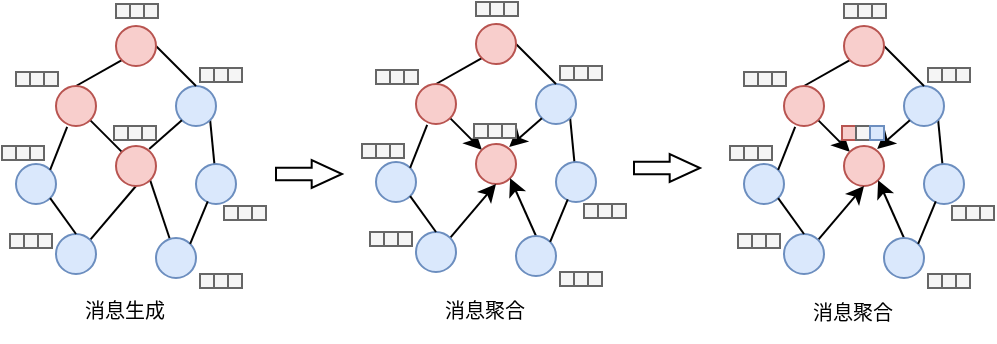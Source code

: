 <mxfile version="26.1.1">
  <diagram name="第 1 页" id="XuyaThHmIciKX3uBg7B0">
    <mxGraphModel dx="661" dy="395" grid="1" gridSize="10" guides="1" tooltips="1" connect="1" arrows="1" fold="1" page="1" pageScale="1" pageWidth="827" pageHeight="1169" math="0" shadow="0">
      <root>
        <mxCell id="0" />
        <mxCell id="1" parent="0" />
        <mxCell id="wruX1AdouDGclrCkDgOv-1" style="rounded=0;orthogonalLoop=1;jettySize=auto;html=1;exitX=0.5;exitY=0;exitDx=0;exitDy=0;entryX=0;entryY=1;entryDx=0;entryDy=0;endArrow=none;startFill=0;" edge="1" parent="1" source="wruX1AdouDGclrCkDgOv-3" target="wruX1AdouDGclrCkDgOv-14">
          <mxGeometry relative="1" as="geometry" />
        </mxCell>
        <mxCell id="wruX1AdouDGclrCkDgOv-2" style="edgeStyle=none;rounded=0;orthogonalLoop=1;jettySize=auto;html=1;exitX=1;exitY=1;exitDx=0;exitDy=0;entryX=0;entryY=0;entryDx=0;entryDy=0;endArrow=none;startFill=0;" edge="1" parent="1" source="wruX1AdouDGclrCkDgOv-3" target="wruX1AdouDGclrCkDgOv-8">
          <mxGeometry relative="1" as="geometry" />
        </mxCell>
        <mxCell id="wruX1AdouDGclrCkDgOv-3" value="" style="ellipse;whiteSpace=wrap;html=1;aspect=fixed;fillColor=#f8cecc;strokeColor=#b85450;" vertex="1" parent="1">
          <mxGeometry x="143" y="184" width="20" height="20" as="geometry" />
        </mxCell>
        <mxCell id="wruX1AdouDGclrCkDgOv-4" style="edgeStyle=none;rounded=0;orthogonalLoop=1;jettySize=auto;html=1;exitX=1;exitY=1;exitDx=0;exitDy=0;endArrow=none;startFill=0;" edge="1" parent="1" source="wruX1AdouDGclrCkDgOv-5" target="wruX1AdouDGclrCkDgOv-9">
          <mxGeometry relative="1" as="geometry" />
        </mxCell>
        <mxCell id="wruX1AdouDGclrCkDgOv-5" value="" style="ellipse;whiteSpace=wrap;html=1;aspect=fixed;fillColor=#dae8fc;strokeColor=#6c8ebf;" vertex="1" parent="1">
          <mxGeometry x="203" y="184" width="20" height="20" as="geometry" />
        </mxCell>
        <mxCell id="wruX1AdouDGclrCkDgOv-6" style="edgeStyle=none;rounded=0;orthogonalLoop=1;jettySize=auto;html=1;exitX=0.5;exitY=1;exitDx=0;exitDy=0;entryX=1;entryY=0;entryDx=0;entryDy=0;endArrow=none;startFill=0;" edge="1" parent="1" source="wruX1AdouDGclrCkDgOv-8" target="wruX1AdouDGclrCkDgOv-10">
          <mxGeometry relative="1" as="geometry" />
        </mxCell>
        <mxCell id="wruX1AdouDGclrCkDgOv-7" style="edgeStyle=none;rounded=0;orthogonalLoop=1;jettySize=auto;html=1;exitX=1;exitY=1;exitDx=0;exitDy=0;endArrow=none;startFill=0;" edge="1" parent="1" source="wruX1AdouDGclrCkDgOv-8" target="wruX1AdouDGclrCkDgOv-11">
          <mxGeometry relative="1" as="geometry" />
        </mxCell>
        <mxCell id="wruX1AdouDGclrCkDgOv-8" value="" style="ellipse;whiteSpace=wrap;html=1;aspect=fixed;fillColor=#f8cecc;strokeColor=#b85450;" vertex="1" parent="1">
          <mxGeometry x="173" y="214" width="20" height="20" as="geometry" />
        </mxCell>
        <mxCell id="wruX1AdouDGclrCkDgOv-9" value="" style="ellipse;whiteSpace=wrap;html=1;aspect=fixed;fillColor=#dae8fc;strokeColor=#6c8ebf;" vertex="1" parent="1">
          <mxGeometry x="213" y="223" width="20" height="20" as="geometry" />
        </mxCell>
        <mxCell id="wruX1AdouDGclrCkDgOv-10" value="" style="ellipse;whiteSpace=wrap;html=1;aspect=fixed;fillColor=#dae8fc;strokeColor=#6c8ebf;" vertex="1" parent="1">
          <mxGeometry x="143" y="258" width="20" height="20" as="geometry" />
        </mxCell>
        <mxCell id="wruX1AdouDGclrCkDgOv-11" value="" style="ellipse;whiteSpace=wrap;html=1;aspect=fixed;fillColor=#dae8fc;strokeColor=#6c8ebf;" vertex="1" parent="1">
          <mxGeometry x="193" y="260" width="20" height="20" as="geometry" />
        </mxCell>
        <mxCell id="wruX1AdouDGclrCkDgOv-12" value="" style="ellipse;whiteSpace=wrap;html=1;aspect=fixed;fillColor=#dae8fc;strokeColor=#6c8ebf;" vertex="1" parent="1">
          <mxGeometry x="123" y="223" width="20" height="20" as="geometry" />
        </mxCell>
        <mxCell id="wruX1AdouDGclrCkDgOv-13" style="rounded=0;orthogonalLoop=1;jettySize=auto;html=1;exitX=1;exitY=0.5;exitDx=0;exitDy=0;entryX=0.5;entryY=0;entryDx=0;entryDy=0;endArrow=none;startFill=0;" edge="1" parent="1" source="wruX1AdouDGclrCkDgOv-14" target="wruX1AdouDGclrCkDgOv-5">
          <mxGeometry relative="1" as="geometry" />
        </mxCell>
        <mxCell id="wruX1AdouDGclrCkDgOv-14" value="" style="ellipse;whiteSpace=wrap;html=1;aspect=fixed;fillColor=#f8cecc;strokeColor=#b85450;" vertex="1" parent="1">
          <mxGeometry x="173" y="154" width="20" height="20" as="geometry" />
        </mxCell>
        <mxCell id="wruX1AdouDGclrCkDgOv-15" style="edgeStyle=none;rounded=0;orthogonalLoop=1;jettySize=auto;html=1;exitX=0;exitY=1;exitDx=0;exitDy=0;entryX=0.83;entryY=0.072;entryDx=0;entryDy=0;entryPerimeter=0;endArrow=none;startFill=0;" edge="1" parent="1" source="wruX1AdouDGclrCkDgOv-5" target="wruX1AdouDGclrCkDgOv-8">
          <mxGeometry relative="1" as="geometry" />
        </mxCell>
        <mxCell id="wruX1AdouDGclrCkDgOv-16" style="edgeStyle=none;rounded=0;orthogonalLoop=1;jettySize=auto;html=1;exitX=1;exitY=0;exitDx=0;exitDy=0;entryX=0.294;entryY=0.932;entryDx=0;entryDy=0;entryPerimeter=0;endArrow=none;startFill=0;" edge="1" parent="1" source="wruX1AdouDGclrCkDgOv-11" target="wruX1AdouDGclrCkDgOv-9">
          <mxGeometry relative="1" as="geometry" />
        </mxCell>
        <mxCell id="wruX1AdouDGclrCkDgOv-17" style="edgeStyle=none;rounded=0;orthogonalLoop=1;jettySize=auto;html=1;exitX=1;exitY=0;exitDx=0;exitDy=0;entryX=0.279;entryY=1.022;entryDx=0;entryDy=0;entryPerimeter=0;endArrow=none;startFill=0;" edge="1" parent="1" source="wruX1AdouDGclrCkDgOv-12" target="wruX1AdouDGclrCkDgOv-3">
          <mxGeometry relative="1" as="geometry" />
        </mxCell>
        <mxCell id="wruX1AdouDGclrCkDgOv-18" style="edgeStyle=none;rounded=0;orthogonalLoop=1;jettySize=auto;html=1;exitX=1;exitY=1;exitDx=0;exitDy=0;endArrow=none;startFill=0;entryX=0.5;entryY=0;entryDx=0;entryDy=0;" edge="1" parent="1" source="wruX1AdouDGclrCkDgOv-12" target="wruX1AdouDGclrCkDgOv-10">
          <mxGeometry relative="1" as="geometry">
            <mxPoint x="150" y="260" as="targetPoint" />
          </mxGeometry>
        </mxCell>
        <mxCell id="wruX1AdouDGclrCkDgOv-19" value="消息生成" style="text;html=1;align=center;verticalAlign=middle;resizable=0;points=[];autosize=1;strokeColor=none;fillColor=none;fontSize=10;" vertex="1" parent="1">
          <mxGeometry x="147" y="281" width="60" height="30" as="geometry" />
        </mxCell>
        <mxCell id="wruX1AdouDGclrCkDgOv-20" value="" style="rounded=0;whiteSpace=wrap;html=1;fillColor=#f5f5f5;fontColor=#333333;strokeColor=#666666;" vertex="1" parent="1">
          <mxGeometry x="173" y="143" width="7" height="7" as="geometry" />
        </mxCell>
        <mxCell id="wruX1AdouDGclrCkDgOv-21" value="" style="rounded=0;whiteSpace=wrap;html=1;fillColor=#f5f5f5;fontColor=#333333;strokeColor=#666666;" vertex="1" parent="1">
          <mxGeometry x="180" y="143" width="7" height="7" as="geometry" />
        </mxCell>
        <mxCell id="wruX1AdouDGclrCkDgOv-22" value="" style="rounded=0;whiteSpace=wrap;html=1;fillColor=#f5f5f5;fontColor=#333333;strokeColor=#666666;" vertex="1" parent="1">
          <mxGeometry x="187" y="143" width="7" height="7" as="geometry" />
        </mxCell>
        <mxCell id="wruX1AdouDGclrCkDgOv-23" value="" style="rounded=0;whiteSpace=wrap;html=1;fillColor=#f5f5f5;fontColor=#333333;strokeColor=#666666;" vertex="1" parent="1">
          <mxGeometry x="215" y="175" width="7" height="7" as="geometry" />
        </mxCell>
        <mxCell id="wruX1AdouDGclrCkDgOv-24" value="" style="rounded=0;whiteSpace=wrap;html=1;fillColor=#f5f5f5;fontColor=#333333;strokeColor=#666666;" vertex="1" parent="1">
          <mxGeometry x="222" y="175" width="7" height="7" as="geometry" />
        </mxCell>
        <mxCell id="wruX1AdouDGclrCkDgOv-25" value="" style="rounded=0;whiteSpace=wrap;html=1;fillColor=#f5f5f5;fontColor=#333333;strokeColor=#666666;" vertex="1" parent="1">
          <mxGeometry x="229" y="175" width="7" height="7" as="geometry" />
        </mxCell>
        <mxCell id="wruX1AdouDGclrCkDgOv-26" value="" style="rounded=0;whiteSpace=wrap;html=1;fillColor=#f5f5f5;fontColor=#333333;strokeColor=#666666;" vertex="1" parent="1">
          <mxGeometry x="227" y="244" width="7" height="7" as="geometry" />
        </mxCell>
        <mxCell id="wruX1AdouDGclrCkDgOv-27" value="" style="rounded=0;whiteSpace=wrap;html=1;fillColor=#f5f5f5;fontColor=#333333;strokeColor=#666666;" vertex="1" parent="1">
          <mxGeometry x="234" y="244" width="7" height="7" as="geometry" />
        </mxCell>
        <mxCell id="wruX1AdouDGclrCkDgOv-28" value="" style="rounded=0;whiteSpace=wrap;html=1;fillColor=#f5f5f5;fontColor=#333333;strokeColor=#666666;" vertex="1" parent="1">
          <mxGeometry x="241" y="244" width="7" height="7" as="geometry" />
        </mxCell>
        <mxCell id="wruX1AdouDGclrCkDgOv-29" value="" style="rounded=0;whiteSpace=wrap;html=1;fillColor=#f5f5f5;fontColor=#333333;strokeColor=#666666;" vertex="1" parent="1">
          <mxGeometry x="215" y="278" width="7" height="7" as="geometry" />
        </mxCell>
        <mxCell id="wruX1AdouDGclrCkDgOv-30" value="" style="rounded=0;whiteSpace=wrap;html=1;fillColor=#f5f5f5;fontColor=#333333;strokeColor=#666666;" vertex="1" parent="1">
          <mxGeometry x="222" y="278" width="7" height="7" as="geometry" />
        </mxCell>
        <mxCell id="wruX1AdouDGclrCkDgOv-31" value="" style="rounded=0;whiteSpace=wrap;html=1;fillColor=#f5f5f5;fontColor=#333333;strokeColor=#666666;" vertex="1" parent="1">
          <mxGeometry x="229" y="278" width="7" height="7" as="geometry" />
        </mxCell>
        <mxCell id="wruX1AdouDGclrCkDgOv-32" value="" style="rounded=0;whiteSpace=wrap;html=1;fillColor=#f5f5f5;fontColor=#333333;strokeColor=#666666;" vertex="1" parent="1">
          <mxGeometry x="123" y="177" width="7" height="7" as="geometry" />
        </mxCell>
        <mxCell id="wruX1AdouDGclrCkDgOv-33" value="" style="rounded=0;whiteSpace=wrap;html=1;fillColor=#f5f5f5;fontColor=#333333;strokeColor=#666666;" vertex="1" parent="1">
          <mxGeometry x="130" y="177" width="7" height="7" as="geometry" />
        </mxCell>
        <mxCell id="wruX1AdouDGclrCkDgOv-34" value="" style="rounded=0;whiteSpace=wrap;html=1;fillColor=#f5f5f5;fontColor=#333333;strokeColor=#666666;" vertex="1" parent="1">
          <mxGeometry x="137" y="177" width="7" height="7" as="geometry" />
        </mxCell>
        <mxCell id="wruX1AdouDGclrCkDgOv-35" value="" style="rounded=0;whiteSpace=wrap;html=1;fillColor=#f5f5f5;fontColor=#333333;strokeColor=#666666;" vertex="1" parent="1">
          <mxGeometry x="172" y="204" width="7" height="7" as="geometry" />
        </mxCell>
        <mxCell id="wruX1AdouDGclrCkDgOv-36" value="" style="rounded=0;whiteSpace=wrap;html=1;fillColor=#f5f5f5;fontColor=#333333;strokeColor=#666666;" vertex="1" parent="1">
          <mxGeometry x="179" y="204" width="7" height="7" as="geometry" />
        </mxCell>
        <mxCell id="wruX1AdouDGclrCkDgOv-37" value="" style="rounded=0;whiteSpace=wrap;html=1;fillColor=#f5f5f5;fontColor=#333333;strokeColor=#666666;" vertex="1" parent="1">
          <mxGeometry x="186" y="204" width="7" height="7" as="geometry" />
        </mxCell>
        <mxCell id="wruX1AdouDGclrCkDgOv-38" value="" style="rounded=0;whiteSpace=wrap;html=1;fillColor=#f5f5f5;fontColor=#333333;strokeColor=#666666;" vertex="1" parent="1">
          <mxGeometry x="116" y="214" width="7" height="7" as="geometry" />
        </mxCell>
        <mxCell id="wruX1AdouDGclrCkDgOv-39" value="" style="rounded=0;whiteSpace=wrap;html=1;fillColor=#f5f5f5;fontColor=#333333;strokeColor=#666666;" vertex="1" parent="1">
          <mxGeometry x="123" y="214" width="7" height="7" as="geometry" />
        </mxCell>
        <mxCell id="wruX1AdouDGclrCkDgOv-40" value="" style="rounded=0;whiteSpace=wrap;html=1;fillColor=#f5f5f5;fontColor=#333333;strokeColor=#666666;" vertex="1" parent="1">
          <mxGeometry x="130" y="214" width="7" height="7" as="geometry" />
        </mxCell>
        <mxCell id="wruX1AdouDGclrCkDgOv-41" value="" style="rounded=0;whiteSpace=wrap;html=1;fillColor=#f5f5f5;fontColor=#333333;strokeColor=#666666;" vertex="1" parent="1">
          <mxGeometry x="120" y="258" width="7" height="7" as="geometry" />
        </mxCell>
        <mxCell id="wruX1AdouDGclrCkDgOv-42" value="" style="rounded=0;whiteSpace=wrap;html=1;fillColor=#f5f5f5;fontColor=#333333;strokeColor=#666666;" vertex="1" parent="1">
          <mxGeometry x="127" y="258" width="7" height="7" as="geometry" />
        </mxCell>
        <mxCell id="wruX1AdouDGclrCkDgOv-43" value="" style="rounded=0;whiteSpace=wrap;html=1;fillColor=#f5f5f5;fontColor=#333333;strokeColor=#666666;" vertex="1" parent="1">
          <mxGeometry x="134" y="258" width="7" height="7" as="geometry" />
        </mxCell>
        <mxCell id="wruX1AdouDGclrCkDgOv-83" style="rounded=0;orthogonalLoop=1;jettySize=auto;html=1;exitX=0.5;exitY=0;exitDx=0;exitDy=0;entryX=0;entryY=1;entryDx=0;entryDy=0;endArrow=none;startFill=0;" edge="1" parent="1" source="wruX1AdouDGclrCkDgOv-85" target="wruX1AdouDGclrCkDgOv-96">
          <mxGeometry relative="1" as="geometry" />
        </mxCell>
        <mxCell id="wruX1AdouDGclrCkDgOv-84" style="edgeStyle=none;rounded=0;orthogonalLoop=1;jettySize=auto;html=1;exitX=1;exitY=1;exitDx=0;exitDy=0;entryX=0;entryY=0;entryDx=0;entryDy=0;endArrow=classic;startFill=0;endFill=1;" edge="1" parent="1" source="wruX1AdouDGclrCkDgOv-85" target="wruX1AdouDGclrCkDgOv-90">
          <mxGeometry relative="1" as="geometry" />
        </mxCell>
        <mxCell id="wruX1AdouDGclrCkDgOv-85" value="" style="ellipse;whiteSpace=wrap;html=1;aspect=fixed;fillColor=#f8cecc;strokeColor=#b85450;" vertex="1" parent="1">
          <mxGeometry x="323" y="183" width="20" height="20" as="geometry" />
        </mxCell>
        <mxCell id="wruX1AdouDGclrCkDgOv-86" style="edgeStyle=none;rounded=0;orthogonalLoop=1;jettySize=auto;html=1;exitX=1;exitY=1;exitDx=0;exitDy=0;endArrow=none;startFill=0;" edge="1" parent="1" source="wruX1AdouDGclrCkDgOv-87" target="wruX1AdouDGclrCkDgOv-91">
          <mxGeometry relative="1" as="geometry" />
        </mxCell>
        <mxCell id="wruX1AdouDGclrCkDgOv-87" value="" style="ellipse;whiteSpace=wrap;html=1;aspect=fixed;fillColor=#dae8fc;strokeColor=#6c8ebf;" vertex="1" parent="1">
          <mxGeometry x="383" y="183" width="20" height="20" as="geometry" />
        </mxCell>
        <mxCell id="wruX1AdouDGclrCkDgOv-90" value="" style="ellipse;whiteSpace=wrap;html=1;aspect=fixed;fillColor=#f8cecc;strokeColor=#b85450;" vertex="1" parent="1">
          <mxGeometry x="353" y="213" width="20" height="20" as="geometry" />
        </mxCell>
        <mxCell id="wruX1AdouDGclrCkDgOv-91" value="" style="ellipse;whiteSpace=wrap;html=1;aspect=fixed;fillColor=#dae8fc;strokeColor=#6c8ebf;" vertex="1" parent="1">
          <mxGeometry x="393" y="222" width="20" height="20" as="geometry" />
        </mxCell>
        <mxCell id="wruX1AdouDGclrCkDgOv-127" style="edgeStyle=none;rounded=0;orthogonalLoop=1;jettySize=auto;html=1;exitX=1;exitY=0;exitDx=0;exitDy=0;entryX=0.5;entryY=1;entryDx=0;entryDy=0;" edge="1" parent="1" source="wruX1AdouDGclrCkDgOv-92" target="wruX1AdouDGclrCkDgOv-90">
          <mxGeometry relative="1" as="geometry" />
        </mxCell>
        <mxCell id="wruX1AdouDGclrCkDgOv-92" value="" style="ellipse;whiteSpace=wrap;html=1;aspect=fixed;fillColor=#dae8fc;strokeColor=#6c8ebf;" vertex="1" parent="1">
          <mxGeometry x="323" y="257" width="20" height="20" as="geometry" />
        </mxCell>
        <mxCell id="wruX1AdouDGclrCkDgOv-125" style="rounded=0;orthogonalLoop=1;jettySize=auto;html=1;exitX=0.5;exitY=0;exitDx=0;exitDy=0;entryX=1;entryY=1;entryDx=0;entryDy=0;" edge="1" parent="1" source="wruX1AdouDGclrCkDgOv-93" target="wruX1AdouDGclrCkDgOv-90">
          <mxGeometry relative="1" as="geometry" />
        </mxCell>
        <mxCell id="wruX1AdouDGclrCkDgOv-93" value="" style="ellipse;whiteSpace=wrap;html=1;aspect=fixed;fillColor=#dae8fc;strokeColor=#6c8ebf;" vertex="1" parent="1">
          <mxGeometry x="373" y="259" width="20" height="20" as="geometry" />
        </mxCell>
        <mxCell id="wruX1AdouDGclrCkDgOv-94" value="" style="ellipse;whiteSpace=wrap;html=1;aspect=fixed;fillColor=#dae8fc;strokeColor=#6c8ebf;" vertex="1" parent="1">
          <mxGeometry x="303" y="222" width="20" height="20" as="geometry" />
        </mxCell>
        <mxCell id="wruX1AdouDGclrCkDgOv-95" style="rounded=0;orthogonalLoop=1;jettySize=auto;html=1;exitX=1;exitY=0.5;exitDx=0;exitDy=0;entryX=0.5;entryY=0;entryDx=0;entryDy=0;endArrow=none;startFill=0;" edge="1" parent="1" source="wruX1AdouDGclrCkDgOv-96" target="wruX1AdouDGclrCkDgOv-87">
          <mxGeometry relative="1" as="geometry" />
        </mxCell>
        <mxCell id="wruX1AdouDGclrCkDgOv-96" value="" style="ellipse;whiteSpace=wrap;html=1;aspect=fixed;fillColor=#f8cecc;strokeColor=#b85450;" vertex="1" parent="1">
          <mxGeometry x="353" y="153" width="20" height="20" as="geometry" />
        </mxCell>
        <mxCell id="wruX1AdouDGclrCkDgOv-97" style="edgeStyle=none;rounded=0;orthogonalLoop=1;jettySize=auto;html=1;exitX=0;exitY=1;exitDx=0;exitDy=0;entryX=0.83;entryY=0.072;entryDx=0;entryDy=0;entryPerimeter=0;endArrow=classic;startFill=0;endFill=1;" edge="1" parent="1" source="wruX1AdouDGclrCkDgOv-87" target="wruX1AdouDGclrCkDgOv-90">
          <mxGeometry relative="1" as="geometry" />
        </mxCell>
        <mxCell id="wruX1AdouDGclrCkDgOv-98" style="edgeStyle=none;rounded=0;orthogonalLoop=1;jettySize=auto;html=1;exitX=1;exitY=0;exitDx=0;exitDy=0;entryX=0.294;entryY=0.932;entryDx=0;entryDy=0;entryPerimeter=0;endArrow=none;startFill=0;" edge="1" parent="1" source="wruX1AdouDGclrCkDgOv-93" target="wruX1AdouDGclrCkDgOv-91">
          <mxGeometry relative="1" as="geometry" />
        </mxCell>
        <mxCell id="wruX1AdouDGclrCkDgOv-99" style="edgeStyle=none;rounded=0;orthogonalLoop=1;jettySize=auto;html=1;exitX=1;exitY=0;exitDx=0;exitDy=0;entryX=0.279;entryY=1.022;entryDx=0;entryDy=0;entryPerimeter=0;endArrow=none;startFill=0;" edge="1" parent="1" source="wruX1AdouDGclrCkDgOv-94" target="wruX1AdouDGclrCkDgOv-85">
          <mxGeometry relative="1" as="geometry" />
        </mxCell>
        <mxCell id="wruX1AdouDGclrCkDgOv-100" style="edgeStyle=none;rounded=0;orthogonalLoop=1;jettySize=auto;html=1;exitX=1;exitY=1;exitDx=0;exitDy=0;endArrow=none;startFill=0;entryX=0.5;entryY=0;entryDx=0;entryDy=0;" edge="1" parent="1" source="wruX1AdouDGclrCkDgOv-94" target="wruX1AdouDGclrCkDgOv-92">
          <mxGeometry relative="1" as="geometry">
            <mxPoint x="330" y="259" as="targetPoint" />
          </mxGeometry>
        </mxCell>
        <mxCell id="wruX1AdouDGclrCkDgOv-101" value="" style="rounded=0;whiteSpace=wrap;html=1;fillColor=#f5f5f5;fontColor=#333333;strokeColor=#666666;" vertex="1" parent="1">
          <mxGeometry x="353" y="142" width="7" height="7" as="geometry" />
        </mxCell>
        <mxCell id="wruX1AdouDGclrCkDgOv-102" value="" style="rounded=0;whiteSpace=wrap;html=1;fillColor=#f5f5f5;fontColor=#333333;strokeColor=#666666;" vertex="1" parent="1">
          <mxGeometry x="360" y="142" width="7" height="7" as="geometry" />
        </mxCell>
        <mxCell id="wruX1AdouDGclrCkDgOv-103" value="" style="rounded=0;whiteSpace=wrap;html=1;fillColor=#f5f5f5;fontColor=#333333;strokeColor=#666666;" vertex="1" parent="1">
          <mxGeometry x="367" y="142" width="7" height="7" as="geometry" />
        </mxCell>
        <mxCell id="wruX1AdouDGclrCkDgOv-104" value="" style="rounded=0;whiteSpace=wrap;html=1;fillColor=#f5f5f5;fontColor=#333333;strokeColor=#666666;" vertex="1" parent="1">
          <mxGeometry x="395" y="174" width="7" height="7" as="geometry" />
        </mxCell>
        <mxCell id="wruX1AdouDGclrCkDgOv-105" value="" style="rounded=0;whiteSpace=wrap;html=1;fillColor=#f5f5f5;fontColor=#333333;strokeColor=#666666;" vertex="1" parent="1">
          <mxGeometry x="402" y="174" width="7" height="7" as="geometry" />
        </mxCell>
        <mxCell id="wruX1AdouDGclrCkDgOv-106" value="" style="rounded=0;whiteSpace=wrap;html=1;fillColor=#f5f5f5;fontColor=#333333;strokeColor=#666666;" vertex="1" parent="1">
          <mxGeometry x="409" y="174" width="7" height="7" as="geometry" />
        </mxCell>
        <mxCell id="wruX1AdouDGclrCkDgOv-107" value="" style="rounded=0;whiteSpace=wrap;html=1;fillColor=#f5f5f5;fontColor=#333333;strokeColor=#666666;" vertex="1" parent="1">
          <mxGeometry x="407" y="243" width="7" height="7" as="geometry" />
        </mxCell>
        <mxCell id="wruX1AdouDGclrCkDgOv-108" value="" style="rounded=0;whiteSpace=wrap;html=1;fillColor=#f5f5f5;fontColor=#333333;strokeColor=#666666;" vertex="1" parent="1">
          <mxGeometry x="414" y="243" width="7" height="7" as="geometry" />
        </mxCell>
        <mxCell id="wruX1AdouDGclrCkDgOv-109" value="" style="rounded=0;whiteSpace=wrap;html=1;fillColor=#f5f5f5;fontColor=#333333;strokeColor=#666666;" vertex="1" parent="1">
          <mxGeometry x="421" y="243" width="7" height="7" as="geometry" />
        </mxCell>
        <mxCell id="wruX1AdouDGclrCkDgOv-110" value="" style="rounded=0;whiteSpace=wrap;html=1;fillColor=#f5f5f5;fontColor=#333333;strokeColor=#666666;" vertex="1" parent="1">
          <mxGeometry x="395" y="277" width="7" height="7" as="geometry" />
        </mxCell>
        <mxCell id="wruX1AdouDGclrCkDgOv-111" value="" style="rounded=0;whiteSpace=wrap;html=1;fillColor=#f5f5f5;fontColor=#333333;strokeColor=#666666;" vertex="1" parent="1">
          <mxGeometry x="402" y="277" width="7" height="7" as="geometry" />
        </mxCell>
        <mxCell id="wruX1AdouDGclrCkDgOv-112" value="" style="rounded=0;whiteSpace=wrap;html=1;fillColor=#f5f5f5;fontColor=#333333;strokeColor=#666666;" vertex="1" parent="1">
          <mxGeometry x="409" y="277" width="7" height="7" as="geometry" />
        </mxCell>
        <mxCell id="wruX1AdouDGclrCkDgOv-113" value="" style="rounded=0;whiteSpace=wrap;html=1;fillColor=#f5f5f5;fontColor=#333333;strokeColor=#666666;" vertex="1" parent="1">
          <mxGeometry x="303" y="176" width="7" height="7" as="geometry" />
        </mxCell>
        <mxCell id="wruX1AdouDGclrCkDgOv-114" value="" style="rounded=0;whiteSpace=wrap;html=1;fillColor=#f5f5f5;fontColor=#333333;strokeColor=#666666;" vertex="1" parent="1">
          <mxGeometry x="310" y="176" width="7" height="7" as="geometry" />
        </mxCell>
        <mxCell id="wruX1AdouDGclrCkDgOv-115" value="" style="rounded=0;whiteSpace=wrap;html=1;fillColor=#f5f5f5;fontColor=#333333;strokeColor=#666666;" vertex="1" parent="1">
          <mxGeometry x="317" y="176" width="7" height="7" as="geometry" />
        </mxCell>
        <mxCell id="wruX1AdouDGclrCkDgOv-116" value="" style="rounded=0;whiteSpace=wrap;html=1;fillColor=#f5f5f5;fontColor=#333333;strokeColor=#666666;" vertex="1" parent="1">
          <mxGeometry x="352" y="203" width="7" height="7" as="geometry" />
        </mxCell>
        <mxCell id="wruX1AdouDGclrCkDgOv-117" value="" style="rounded=0;whiteSpace=wrap;html=1;fillColor=#f5f5f5;fontColor=#333333;strokeColor=#666666;" vertex="1" parent="1">
          <mxGeometry x="359" y="203" width="7" height="7" as="geometry" />
        </mxCell>
        <mxCell id="wruX1AdouDGclrCkDgOv-118" value="" style="rounded=0;whiteSpace=wrap;html=1;fillColor=#f5f5f5;fontColor=#333333;strokeColor=#666666;" vertex="1" parent="1">
          <mxGeometry x="366" y="203" width="7" height="7" as="geometry" />
        </mxCell>
        <mxCell id="wruX1AdouDGclrCkDgOv-119" value="" style="rounded=0;whiteSpace=wrap;html=1;fillColor=#f5f5f5;fontColor=#333333;strokeColor=#666666;" vertex="1" parent="1">
          <mxGeometry x="296" y="213" width="7" height="7" as="geometry" />
        </mxCell>
        <mxCell id="wruX1AdouDGclrCkDgOv-120" value="" style="rounded=0;whiteSpace=wrap;html=1;fillColor=#f5f5f5;fontColor=#333333;strokeColor=#666666;" vertex="1" parent="1">
          <mxGeometry x="303" y="213" width="7" height="7" as="geometry" />
        </mxCell>
        <mxCell id="wruX1AdouDGclrCkDgOv-121" value="" style="rounded=0;whiteSpace=wrap;html=1;fillColor=#f5f5f5;fontColor=#333333;strokeColor=#666666;" vertex="1" parent="1">
          <mxGeometry x="310" y="213" width="7" height="7" as="geometry" />
        </mxCell>
        <mxCell id="wruX1AdouDGclrCkDgOv-122" value="" style="rounded=0;whiteSpace=wrap;html=1;fillColor=#f5f5f5;fontColor=#333333;strokeColor=#666666;" vertex="1" parent="1">
          <mxGeometry x="300" y="257" width="7" height="7" as="geometry" />
        </mxCell>
        <mxCell id="wruX1AdouDGclrCkDgOv-123" value="" style="rounded=0;whiteSpace=wrap;html=1;fillColor=#f5f5f5;fontColor=#333333;strokeColor=#666666;" vertex="1" parent="1">
          <mxGeometry x="307" y="257" width="7" height="7" as="geometry" />
        </mxCell>
        <mxCell id="wruX1AdouDGclrCkDgOv-124" value="" style="rounded=0;whiteSpace=wrap;html=1;fillColor=#f5f5f5;fontColor=#333333;strokeColor=#666666;" vertex="1" parent="1">
          <mxGeometry x="314" y="257" width="7" height="7" as="geometry" />
        </mxCell>
        <mxCell id="wruX1AdouDGclrCkDgOv-128" value="消息聚合" style="text;html=1;align=center;verticalAlign=middle;resizable=0;points=[];autosize=1;strokeColor=none;fillColor=none;fontSize=10;" vertex="1" parent="1">
          <mxGeometry x="326.5" y="281" width="60" height="30" as="geometry" />
        </mxCell>
        <mxCell id="wruX1AdouDGclrCkDgOv-129" style="rounded=0;orthogonalLoop=1;jettySize=auto;html=1;exitX=0.5;exitY=0;exitDx=0;exitDy=0;entryX=0;entryY=1;entryDx=0;entryDy=0;endArrow=none;startFill=0;" edge="1" parent="1" source="wruX1AdouDGclrCkDgOv-131" target="wruX1AdouDGclrCkDgOv-142">
          <mxGeometry relative="1" as="geometry" />
        </mxCell>
        <mxCell id="wruX1AdouDGclrCkDgOv-130" style="edgeStyle=none;rounded=0;orthogonalLoop=1;jettySize=auto;html=1;exitX=1;exitY=1;exitDx=0;exitDy=0;entryX=0;entryY=0;entryDx=0;entryDy=0;endArrow=classic;startFill=0;endFill=1;" edge="1" parent="1" source="wruX1AdouDGclrCkDgOv-131" target="wruX1AdouDGclrCkDgOv-134">
          <mxGeometry relative="1" as="geometry" />
        </mxCell>
        <mxCell id="wruX1AdouDGclrCkDgOv-131" value="" style="ellipse;whiteSpace=wrap;html=1;aspect=fixed;fillColor=#f8cecc;strokeColor=#b85450;" vertex="1" parent="1">
          <mxGeometry x="507" y="184" width="20" height="20" as="geometry" />
        </mxCell>
        <mxCell id="wruX1AdouDGclrCkDgOv-132" style="edgeStyle=none;rounded=0;orthogonalLoop=1;jettySize=auto;html=1;exitX=1;exitY=1;exitDx=0;exitDy=0;endArrow=none;startFill=0;" edge="1" parent="1" source="wruX1AdouDGclrCkDgOv-133" target="wruX1AdouDGclrCkDgOv-135">
          <mxGeometry relative="1" as="geometry" />
        </mxCell>
        <mxCell id="wruX1AdouDGclrCkDgOv-133" value="" style="ellipse;whiteSpace=wrap;html=1;aspect=fixed;fillColor=#dae8fc;strokeColor=#6c8ebf;" vertex="1" parent="1">
          <mxGeometry x="567" y="184" width="20" height="20" as="geometry" />
        </mxCell>
        <mxCell id="wruX1AdouDGclrCkDgOv-134" value="" style="ellipse;whiteSpace=wrap;html=1;aspect=fixed;fillColor=#f8cecc;strokeColor=#b85450;" vertex="1" parent="1">
          <mxGeometry x="537" y="214" width="20" height="20" as="geometry" />
        </mxCell>
        <mxCell id="wruX1AdouDGclrCkDgOv-135" value="" style="ellipse;whiteSpace=wrap;html=1;aspect=fixed;fillColor=#dae8fc;strokeColor=#6c8ebf;" vertex="1" parent="1">
          <mxGeometry x="577" y="223" width="20" height="20" as="geometry" />
        </mxCell>
        <mxCell id="wruX1AdouDGclrCkDgOv-136" style="edgeStyle=none;rounded=0;orthogonalLoop=1;jettySize=auto;html=1;exitX=1;exitY=0;exitDx=0;exitDy=0;entryX=0.5;entryY=1;entryDx=0;entryDy=0;" edge="1" parent="1" source="wruX1AdouDGclrCkDgOv-137" target="wruX1AdouDGclrCkDgOv-134">
          <mxGeometry relative="1" as="geometry" />
        </mxCell>
        <mxCell id="wruX1AdouDGclrCkDgOv-137" value="" style="ellipse;whiteSpace=wrap;html=1;aspect=fixed;fillColor=#dae8fc;strokeColor=#6c8ebf;" vertex="1" parent="1">
          <mxGeometry x="507" y="258" width="20" height="20" as="geometry" />
        </mxCell>
        <mxCell id="wruX1AdouDGclrCkDgOv-138" style="rounded=0;orthogonalLoop=1;jettySize=auto;html=1;exitX=0.5;exitY=0;exitDx=0;exitDy=0;entryX=1;entryY=1;entryDx=0;entryDy=0;" edge="1" parent="1" source="wruX1AdouDGclrCkDgOv-139" target="wruX1AdouDGclrCkDgOv-134">
          <mxGeometry relative="1" as="geometry" />
        </mxCell>
        <mxCell id="wruX1AdouDGclrCkDgOv-139" value="" style="ellipse;whiteSpace=wrap;html=1;aspect=fixed;fillColor=#dae8fc;strokeColor=#6c8ebf;" vertex="1" parent="1">
          <mxGeometry x="557" y="260" width="20" height="20" as="geometry" />
        </mxCell>
        <mxCell id="wruX1AdouDGclrCkDgOv-140" value="" style="ellipse;whiteSpace=wrap;html=1;aspect=fixed;fillColor=#dae8fc;strokeColor=#6c8ebf;" vertex="1" parent="1">
          <mxGeometry x="487" y="223" width="20" height="20" as="geometry" />
        </mxCell>
        <mxCell id="wruX1AdouDGclrCkDgOv-141" style="rounded=0;orthogonalLoop=1;jettySize=auto;html=1;exitX=1;exitY=0.5;exitDx=0;exitDy=0;entryX=0.5;entryY=0;entryDx=0;entryDy=0;endArrow=none;startFill=0;" edge="1" parent="1" source="wruX1AdouDGclrCkDgOv-142" target="wruX1AdouDGclrCkDgOv-133">
          <mxGeometry relative="1" as="geometry" />
        </mxCell>
        <mxCell id="wruX1AdouDGclrCkDgOv-142" value="" style="ellipse;whiteSpace=wrap;html=1;aspect=fixed;fillColor=#f8cecc;strokeColor=#b85450;" vertex="1" parent="1">
          <mxGeometry x="537" y="154" width="20" height="20" as="geometry" />
        </mxCell>
        <mxCell id="wruX1AdouDGclrCkDgOv-143" style="edgeStyle=none;rounded=0;orthogonalLoop=1;jettySize=auto;html=1;exitX=0;exitY=1;exitDx=0;exitDy=0;entryX=0.83;entryY=0.072;entryDx=0;entryDy=0;entryPerimeter=0;endArrow=classic;startFill=0;endFill=1;" edge="1" parent="1" source="wruX1AdouDGclrCkDgOv-133" target="wruX1AdouDGclrCkDgOv-134">
          <mxGeometry relative="1" as="geometry" />
        </mxCell>
        <mxCell id="wruX1AdouDGclrCkDgOv-144" style="edgeStyle=none;rounded=0;orthogonalLoop=1;jettySize=auto;html=1;exitX=1;exitY=0;exitDx=0;exitDy=0;entryX=0.294;entryY=0.932;entryDx=0;entryDy=0;entryPerimeter=0;endArrow=none;startFill=0;" edge="1" parent="1" source="wruX1AdouDGclrCkDgOv-139" target="wruX1AdouDGclrCkDgOv-135">
          <mxGeometry relative="1" as="geometry" />
        </mxCell>
        <mxCell id="wruX1AdouDGclrCkDgOv-145" style="edgeStyle=none;rounded=0;orthogonalLoop=1;jettySize=auto;html=1;exitX=1;exitY=0;exitDx=0;exitDy=0;entryX=0.279;entryY=1.022;entryDx=0;entryDy=0;entryPerimeter=0;endArrow=none;startFill=0;" edge="1" parent="1" source="wruX1AdouDGclrCkDgOv-140" target="wruX1AdouDGclrCkDgOv-131">
          <mxGeometry relative="1" as="geometry" />
        </mxCell>
        <mxCell id="wruX1AdouDGclrCkDgOv-146" style="edgeStyle=none;rounded=0;orthogonalLoop=1;jettySize=auto;html=1;exitX=1;exitY=1;exitDx=0;exitDy=0;endArrow=none;startFill=0;entryX=0.5;entryY=0;entryDx=0;entryDy=0;" edge="1" parent="1" source="wruX1AdouDGclrCkDgOv-140" target="wruX1AdouDGclrCkDgOv-137">
          <mxGeometry relative="1" as="geometry">
            <mxPoint x="514" y="260" as="targetPoint" />
          </mxGeometry>
        </mxCell>
        <mxCell id="wruX1AdouDGclrCkDgOv-147" value="" style="rounded=0;whiteSpace=wrap;html=1;fillColor=#f5f5f5;fontColor=#333333;strokeColor=#666666;" vertex="1" parent="1">
          <mxGeometry x="537" y="143" width="7" height="7" as="geometry" />
        </mxCell>
        <mxCell id="wruX1AdouDGclrCkDgOv-148" value="" style="rounded=0;whiteSpace=wrap;html=1;fillColor=#f5f5f5;fontColor=#333333;strokeColor=#666666;" vertex="1" parent="1">
          <mxGeometry x="544" y="143" width="7" height="7" as="geometry" />
        </mxCell>
        <mxCell id="wruX1AdouDGclrCkDgOv-149" value="" style="rounded=0;whiteSpace=wrap;html=1;fillColor=#f5f5f5;fontColor=#333333;strokeColor=#666666;" vertex="1" parent="1">
          <mxGeometry x="551" y="143" width="7" height="7" as="geometry" />
        </mxCell>
        <mxCell id="wruX1AdouDGclrCkDgOv-150" value="" style="rounded=0;whiteSpace=wrap;html=1;fillColor=#f5f5f5;fontColor=#333333;strokeColor=#666666;" vertex="1" parent="1">
          <mxGeometry x="579" y="175" width="7" height="7" as="geometry" />
        </mxCell>
        <mxCell id="wruX1AdouDGclrCkDgOv-151" value="" style="rounded=0;whiteSpace=wrap;html=1;fillColor=#f5f5f5;fontColor=#333333;strokeColor=#666666;" vertex="1" parent="1">
          <mxGeometry x="586" y="175" width="7" height="7" as="geometry" />
        </mxCell>
        <mxCell id="wruX1AdouDGclrCkDgOv-152" value="" style="rounded=0;whiteSpace=wrap;html=1;fillColor=#f5f5f5;fontColor=#333333;strokeColor=#666666;" vertex="1" parent="1">
          <mxGeometry x="593" y="175" width="7" height="7" as="geometry" />
        </mxCell>
        <mxCell id="wruX1AdouDGclrCkDgOv-153" value="" style="rounded=0;whiteSpace=wrap;html=1;fillColor=#f5f5f5;fontColor=#333333;strokeColor=#666666;" vertex="1" parent="1">
          <mxGeometry x="591" y="244" width="7" height="7" as="geometry" />
        </mxCell>
        <mxCell id="wruX1AdouDGclrCkDgOv-154" value="" style="rounded=0;whiteSpace=wrap;html=1;fillColor=#f5f5f5;fontColor=#333333;strokeColor=#666666;" vertex="1" parent="1">
          <mxGeometry x="598" y="244" width="7" height="7" as="geometry" />
        </mxCell>
        <mxCell id="wruX1AdouDGclrCkDgOv-155" value="" style="rounded=0;whiteSpace=wrap;html=1;fillColor=#f5f5f5;fontColor=#333333;strokeColor=#666666;" vertex="1" parent="1">
          <mxGeometry x="605" y="244" width="7" height="7" as="geometry" />
        </mxCell>
        <mxCell id="wruX1AdouDGclrCkDgOv-156" value="" style="rounded=0;whiteSpace=wrap;html=1;fillColor=#f5f5f5;fontColor=#333333;strokeColor=#666666;" vertex="1" parent="1">
          <mxGeometry x="579" y="278" width="7" height="7" as="geometry" />
        </mxCell>
        <mxCell id="wruX1AdouDGclrCkDgOv-157" value="" style="rounded=0;whiteSpace=wrap;html=1;fillColor=#f5f5f5;fontColor=#333333;strokeColor=#666666;" vertex="1" parent="1">
          <mxGeometry x="586" y="278" width="7" height="7" as="geometry" />
        </mxCell>
        <mxCell id="wruX1AdouDGclrCkDgOv-158" value="" style="rounded=0;whiteSpace=wrap;html=1;fillColor=#f5f5f5;fontColor=#333333;strokeColor=#666666;" vertex="1" parent="1">
          <mxGeometry x="593" y="278" width="7" height="7" as="geometry" />
        </mxCell>
        <mxCell id="wruX1AdouDGclrCkDgOv-159" value="" style="rounded=0;whiteSpace=wrap;html=1;fillColor=#f5f5f5;fontColor=#333333;strokeColor=#666666;" vertex="1" parent="1">
          <mxGeometry x="487" y="177" width="7" height="7" as="geometry" />
        </mxCell>
        <mxCell id="wruX1AdouDGclrCkDgOv-160" value="" style="rounded=0;whiteSpace=wrap;html=1;fillColor=#f5f5f5;fontColor=#333333;strokeColor=#666666;" vertex="1" parent="1">
          <mxGeometry x="494" y="177" width="7" height="7" as="geometry" />
        </mxCell>
        <mxCell id="wruX1AdouDGclrCkDgOv-161" value="" style="rounded=0;whiteSpace=wrap;html=1;fillColor=#f5f5f5;fontColor=#333333;strokeColor=#666666;" vertex="1" parent="1">
          <mxGeometry x="501" y="177" width="7" height="7" as="geometry" />
        </mxCell>
        <mxCell id="wruX1AdouDGclrCkDgOv-162" value="" style="rounded=0;whiteSpace=wrap;html=1;fillColor=#f8cecc;strokeColor=#b85450;" vertex="1" parent="1">
          <mxGeometry x="536" y="204" width="7" height="7" as="geometry" />
        </mxCell>
        <mxCell id="wruX1AdouDGclrCkDgOv-163" value="" style="rounded=0;whiteSpace=wrap;html=1;fillColor=#f5f5f5;fontColor=#333333;strokeColor=#666666;" vertex="1" parent="1">
          <mxGeometry x="543" y="204" width="7" height="7" as="geometry" />
        </mxCell>
        <mxCell id="wruX1AdouDGclrCkDgOv-164" value="" style="rounded=0;whiteSpace=wrap;html=1;fillColor=#dae8fc;strokeColor=#6c8ebf;" vertex="1" parent="1">
          <mxGeometry x="550" y="204" width="7" height="7" as="geometry" />
        </mxCell>
        <mxCell id="wruX1AdouDGclrCkDgOv-165" value="" style="rounded=0;whiteSpace=wrap;html=1;fillColor=#f5f5f5;fontColor=#333333;strokeColor=#666666;" vertex="1" parent="1">
          <mxGeometry x="480" y="214" width="7" height="7" as="geometry" />
        </mxCell>
        <mxCell id="wruX1AdouDGclrCkDgOv-166" value="" style="rounded=0;whiteSpace=wrap;html=1;fillColor=#f5f5f5;fontColor=#333333;strokeColor=#666666;" vertex="1" parent="1">
          <mxGeometry x="487" y="214" width="7" height="7" as="geometry" />
        </mxCell>
        <mxCell id="wruX1AdouDGclrCkDgOv-167" value="" style="rounded=0;whiteSpace=wrap;html=1;fillColor=#f5f5f5;fontColor=#333333;strokeColor=#666666;" vertex="1" parent="1">
          <mxGeometry x="494" y="214" width="7" height="7" as="geometry" />
        </mxCell>
        <mxCell id="wruX1AdouDGclrCkDgOv-168" value="" style="rounded=0;whiteSpace=wrap;html=1;fillColor=#f5f5f5;fontColor=#333333;strokeColor=#666666;" vertex="1" parent="1">
          <mxGeometry x="484" y="258" width="7" height="7" as="geometry" />
        </mxCell>
        <mxCell id="wruX1AdouDGclrCkDgOv-169" value="" style="rounded=0;whiteSpace=wrap;html=1;fillColor=#f5f5f5;fontColor=#333333;strokeColor=#666666;" vertex="1" parent="1">
          <mxGeometry x="491" y="258" width="7" height="7" as="geometry" />
        </mxCell>
        <mxCell id="wruX1AdouDGclrCkDgOv-170" value="" style="rounded=0;whiteSpace=wrap;html=1;fillColor=#f5f5f5;fontColor=#333333;strokeColor=#666666;" vertex="1" parent="1">
          <mxGeometry x="498" y="258" width="7" height="7" as="geometry" />
        </mxCell>
        <mxCell id="wruX1AdouDGclrCkDgOv-171" value="消息聚合" style="text;html=1;align=center;verticalAlign=middle;resizable=0;points=[];autosize=1;strokeColor=none;fillColor=none;fontSize=10;" vertex="1" parent="1">
          <mxGeometry x="510.5" y="282" width="60" height="30" as="geometry" />
        </mxCell>
        <mxCell id="wruX1AdouDGclrCkDgOv-172" value="" style="html=1;shadow=0;dashed=0;align=center;verticalAlign=middle;shape=mxgraph.arrows2.arrow;dy=0.56;dx=15.16;notch=0;" vertex="1" parent="1">
          <mxGeometry x="253" y="221" width="33" height="14" as="geometry" />
        </mxCell>
        <mxCell id="wruX1AdouDGclrCkDgOv-173" value="" style="html=1;shadow=0;dashed=0;align=center;verticalAlign=middle;shape=mxgraph.arrows2.arrow;dy=0.56;dx=15.16;notch=0;" vertex="1" parent="1">
          <mxGeometry x="432" y="218" width="33" height="14" as="geometry" />
        </mxCell>
      </root>
    </mxGraphModel>
  </diagram>
</mxfile>

